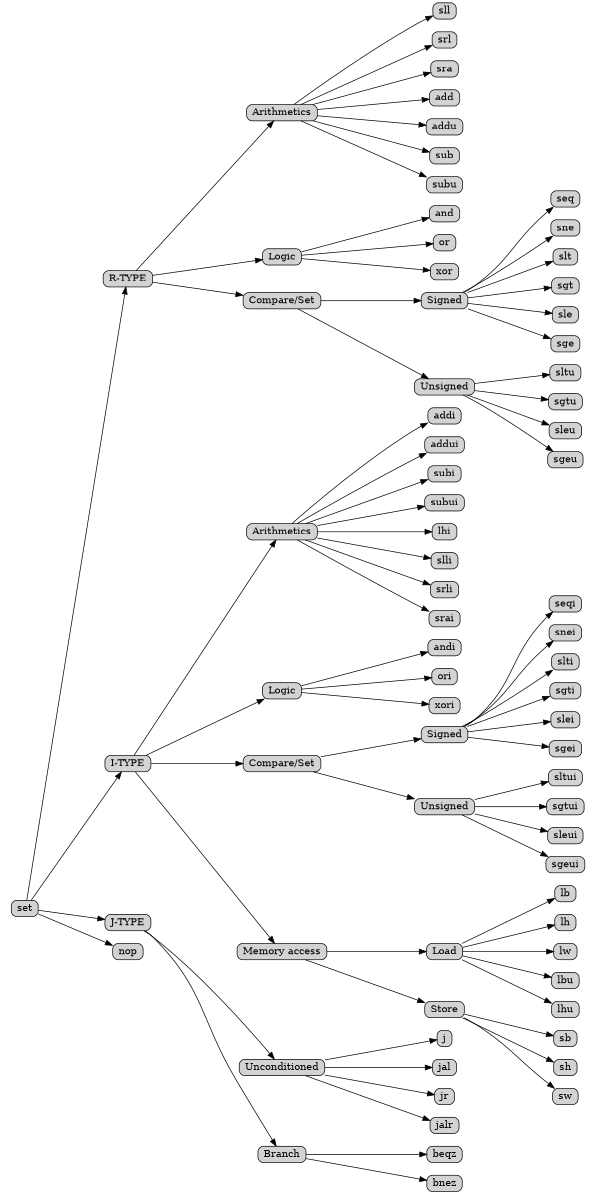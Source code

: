 #Generate graph with dot
digraph ISET {
  rankdir=LR
  size="4,8"
  ratio=fill
  node [style="rounded,filled", width=0, height=0, shape=box]
  set -> r;
  r [label="R-TYPE"];
  set -> i;
  i [ label="I-TYPE"];
  set -> j;
  j [label="J-TYPE"];
  set -> nop;
#R-type subdivision
  r -> ra;
  ra [label="Arithmetics"]
  r -> rl;
  rl [label="Logic"]
  r -> rc;
  rc [label="Compare/Set"]
  rc -> rcs;
  rcs [label="Signed"]
  rc -> rcu;
  rcu [label="Unsigned"]

#I-type subdivision
  i -> ia;
  ia [label="Arithmetics"]
  i -> il;
  il [label="Logic"]
  i -> ic;
  ic [label="Compare/Set"]
  ic -> ics;
  ics [label="Signed"]
  ic -> icu;
  icu [label="Unsigned"]
  i -> m;
  m [label="Memory access"]
  m -> ml;
  ml [label="Load"]
  m -> ms;
  ms [label="Store"]

#J-type subdivision
  j -> aj;
  aj [label="Unconditioned"];
  j -> b;
  b [label="Branch"];

#Instructions in pdf-table order
  aj -> jmp;
  jmp [label="j"]
  aj -> jal;
  aj -> jr;
  aj -> jalr;
  b -> beqz;
  b -> bnez;
  ia -> addi;
  ia -> addui;
  ia -> subi;
  ia -> subui;
  il -> andi;
  il -> ori;
  il -> xori;
  ia -> lhi;
  ia -> slli;
  ia -> srli;
  ia -> srai;
  ics -> seqi;
  ics -> snei;
  ics -> slti;
  ics -> sgti;
  ics -> slei;
  ics -> sgei;
  ml -> lb;
  ml -> lh;
  ml -> lw;
  ml -> lbu;
  ml -> lhu;
  ms -> sb;
  ms -> sh;
  ms -> sw;
  icu -> sltui;
  icu -> sgtui;
  icu -> sleui;
  icu -> sgeui;

  ra -> sll;
  ra -> srl;
  ra -> sra;
  ra -> add;
  ra -> addu;
  ra -> sub;
  ra -> subu;
  rl -> and;
  rl -> or;
  rl -> xor;
  rcs -> seq;
  rcs -> sne;
  rcs -> slt;
  rcs -> sgt;
  rcs -> sle;
  rcs -> sge;
  rcu -> sltu;
  rcu -> sgtu;
  rcu -> sleu;
  rcu -> sgeu;

}

